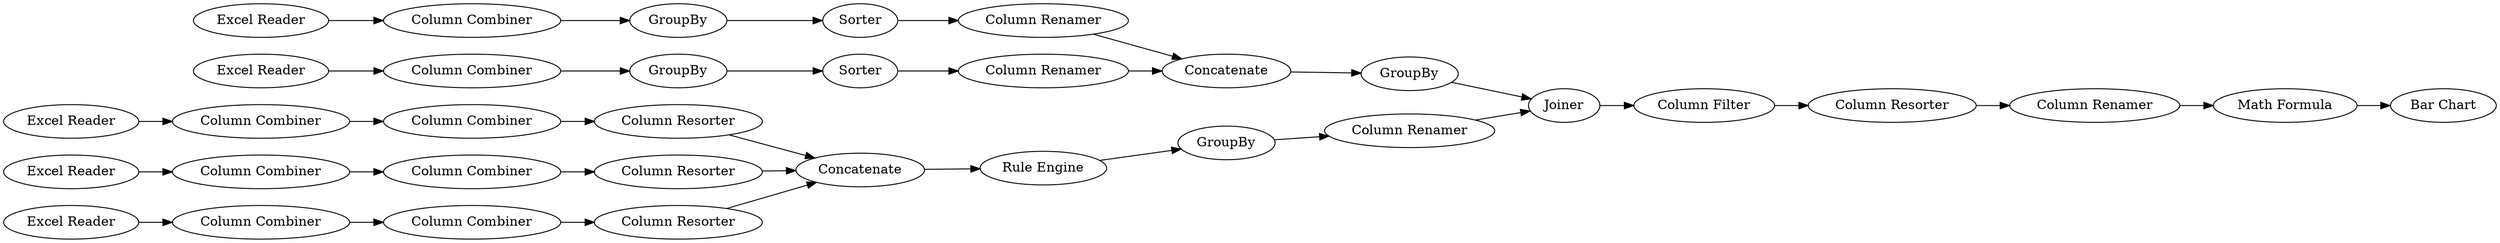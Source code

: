 digraph {
	6 -> 31
	23 -> 24
	31 -> 7
	38 -> 12
	9 -> 21
	34 -> 35
	27 -> 28
	33 -> 36
	21 -> 12
	3 -> 10
	35 -> 32
	10 -> 6
	18 -> 19
	30 -> 31
	29 -> 30
	26 -> 31
	4 -> 11
	25 -> 26
	17 -> 18
	37 -> 38
	20 -> 40
	15 -> 16
	22 -> 37
	24 -> 25
	12 -> 17
	36 -> 37
	7 -> 9
	11 -> 15
	32 -> 33
	19 -> 20
	16 -> 22
	1 -> 3
	28 -> 29
	27 [label="Excel Reader"]
	7 [label="Rule Engine"]
	9 [label=GroupBy]
	21 [label="Column Renamer"]
	18 [label="Column Resorter"]
	26 [label="Column Resorter"]
	32 [label=GroupBy]
	17 [label="Column Filter"]
	3 [label="Column Combiner"]
	19 [label="Column Renamer"]
	24 [label="Column Combiner"]
	31 [label=Concatenate]
	6 [label="Column Resorter"]
	15 [label=GroupBy]
	25 [label="Column Combiner"]
	12 [label=Joiner]
	10 [label="Column Combiner"]
	16 [label=Sorter]
	1 [label="Excel Reader"]
	22 [label="Column Renamer"]
	28 [label="Column Combiner"]
	11 [label="Column Combiner"]
	4 [label="Excel Reader"]
	23 [label="Excel Reader"]
	38 [label=GroupBy]
	20 [label="Math Formula"]
	35 [label="Column Combiner"]
	34 [label="Excel Reader"]
	29 [label="Column Combiner"]
	36 [label="Column Renamer"]
	40 [label="Bar Chart"]
	33 [label=Sorter]
	30 [label="Column Resorter"]
	37 [label=Concatenate]
	rankdir=LR
}
